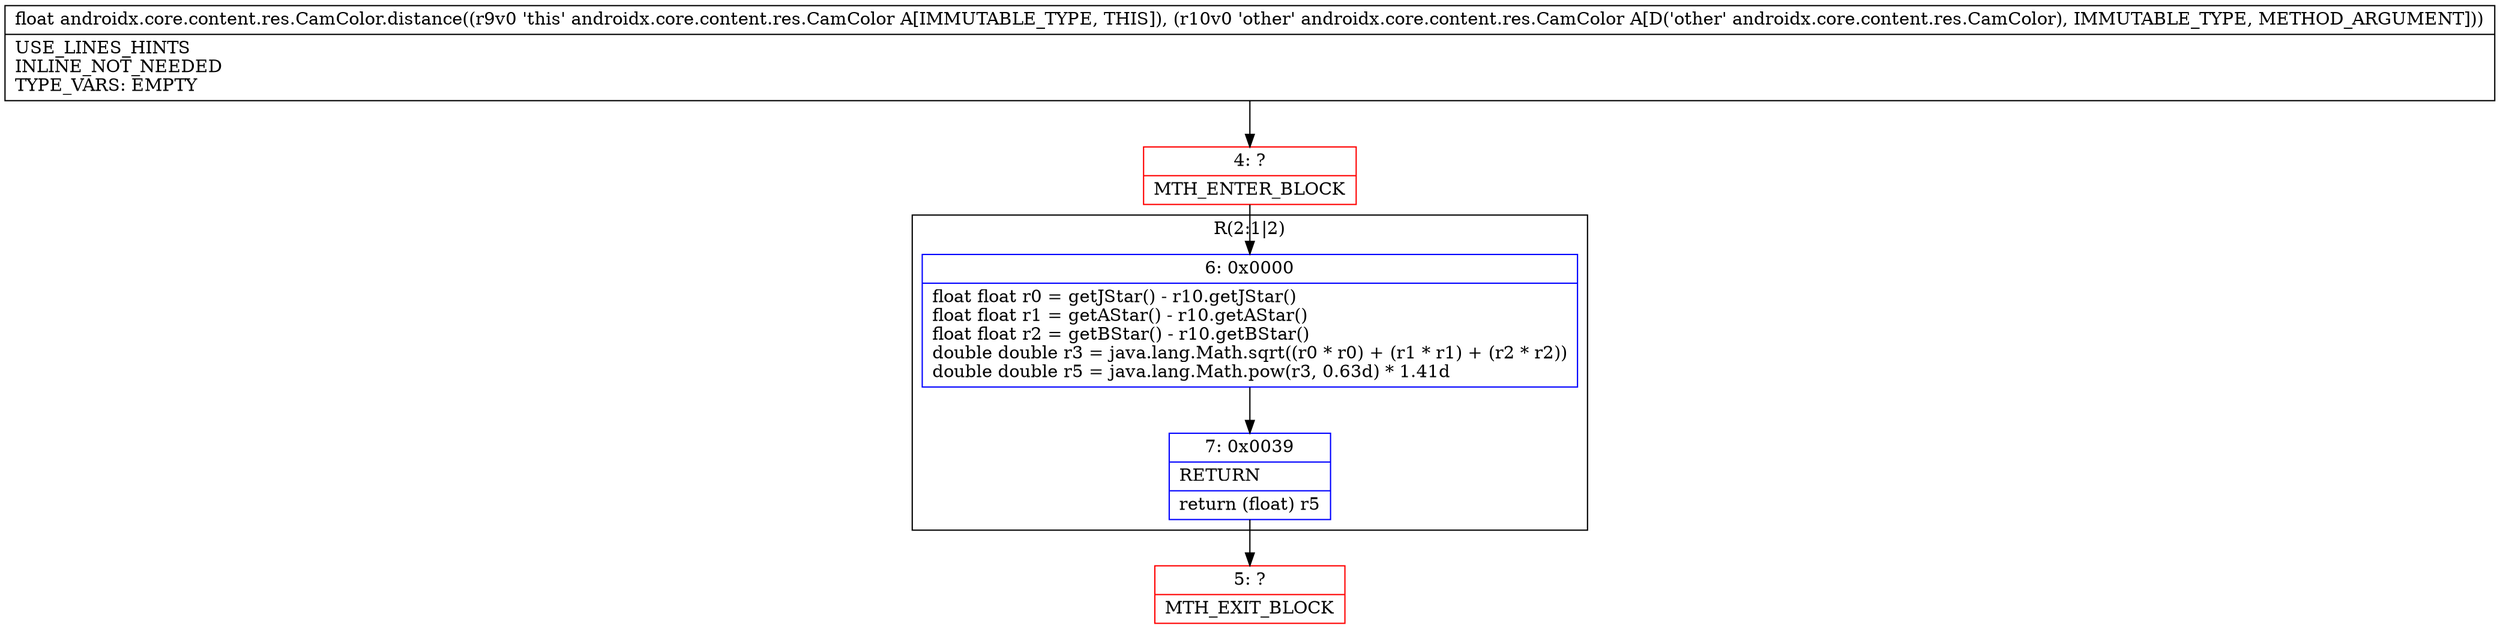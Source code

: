 digraph "CFG forandroidx.core.content.res.CamColor.distance(Landroidx\/core\/content\/res\/CamColor;)F" {
subgraph cluster_Region_258932985 {
label = "R(2:1|2)";
node [shape=record,color=blue];
Node_6 [shape=record,label="{6\:\ 0x0000|float float r0 = getJStar() \- r10.getJStar()\lfloat float r1 = getAStar() \- r10.getAStar()\lfloat float r2 = getBStar() \- r10.getBStar()\ldouble double r3 = java.lang.Math.sqrt((r0 * r0) + (r1 * r1) + (r2 * r2))\ldouble double r5 = java.lang.Math.pow(r3, 0.63d) * 1.41d\l}"];
Node_7 [shape=record,label="{7\:\ 0x0039|RETURN\l|return (float) r5\l}"];
}
Node_4 [shape=record,color=red,label="{4\:\ ?|MTH_ENTER_BLOCK\l}"];
Node_5 [shape=record,color=red,label="{5\:\ ?|MTH_EXIT_BLOCK\l}"];
MethodNode[shape=record,label="{float androidx.core.content.res.CamColor.distance((r9v0 'this' androidx.core.content.res.CamColor A[IMMUTABLE_TYPE, THIS]), (r10v0 'other' androidx.core.content.res.CamColor A[D('other' androidx.core.content.res.CamColor), IMMUTABLE_TYPE, METHOD_ARGUMENT]))  | USE_LINES_HINTS\lINLINE_NOT_NEEDED\lTYPE_VARS: EMPTY\l}"];
MethodNode -> Node_4;Node_6 -> Node_7;
Node_7 -> Node_5;
Node_4 -> Node_6;
}


